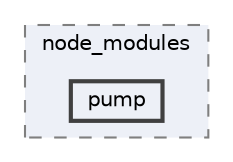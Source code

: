 digraph "C:/Users/arisc/OneDrive/Documents/GitHub/FINAL/EcoEats-Project/node_modules/pump"
{
 // LATEX_PDF_SIZE
  bgcolor="transparent";
  edge [fontname=Helvetica,fontsize=10,labelfontname=Helvetica,labelfontsize=10];
  node [fontname=Helvetica,fontsize=10,shape=box,height=0.2,width=0.4];
  compound=true
  subgraph clusterdir_5091f2b68170d33f954320199e2fed0a {
    graph [ bgcolor="#edf0f7", pencolor="grey50", label="node_modules", fontname=Helvetica,fontsize=10 style="filled,dashed", URL="dir_5091f2b68170d33f954320199e2fed0a.html",tooltip=""]
  dir_2b79b68a0e883d5f3c6c722726419166 [label="pump", fillcolor="#edf0f7", color="grey25", style="filled,bold", URL="dir_2b79b68a0e883d5f3c6c722726419166.html",tooltip=""];
  }
}

